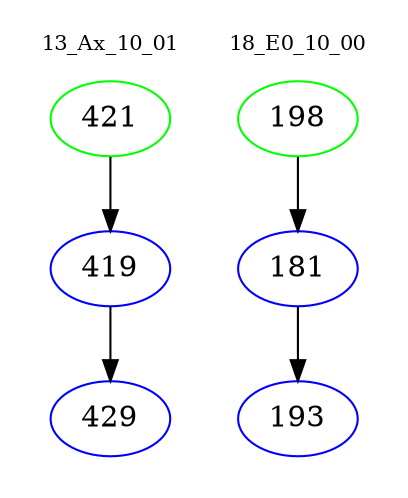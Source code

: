 digraph{
subgraph cluster_0 {
color = white
label = "13_Ax_10_01";
fontsize=10;
T0_421 [label="421", color="green"]
T0_421 -> T0_419 [color="black"]
T0_419 [label="419", color="blue"]
T0_419 -> T0_429 [color="black"]
T0_429 [label="429", color="blue"]
}
subgraph cluster_1 {
color = white
label = "18_E0_10_00";
fontsize=10;
T1_198 [label="198", color="green"]
T1_198 -> T1_181 [color="black"]
T1_181 [label="181", color="blue"]
T1_181 -> T1_193 [color="black"]
T1_193 [label="193", color="blue"]
}
}
